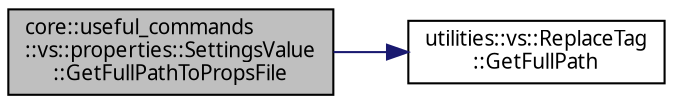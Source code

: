 digraph "core::useful_commands::vs::properties::SettingsValue::GetFullPathToPropsFile"
{
 // INTERACTIVE_SVG=YES
  edge [fontname="Verdana",fontsize="10",labelfontname="Verdana",labelfontsize="10"];
  node [fontname="Verdana",fontsize="10",shape=record];
  rankdir="LR";
  Node1 [label="core::useful_commands\l::vs::properties::SettingsValue\l::GetFullPathToPropsFile",height=0.2,width=0.4,color="black", fillcolor="grey75", style="filled", fontcolor="black"];
  Node1 -> Node2 [color="midnightblue",fontsize="10",style="solid",fontname="Verdana"];
  Node2 [label="utilities::vs::ReplaceTag\l::GetFullPath",height=0.2,width=0.4,color="black", fillcolor="white", style="filled",URL="$classutilities_1_1vs_1_1_replace_tag.html#a4c2cb4f471a4767da1e665977747d9a0",tooltip="Функция замены тегов на полный путь. "];
}
